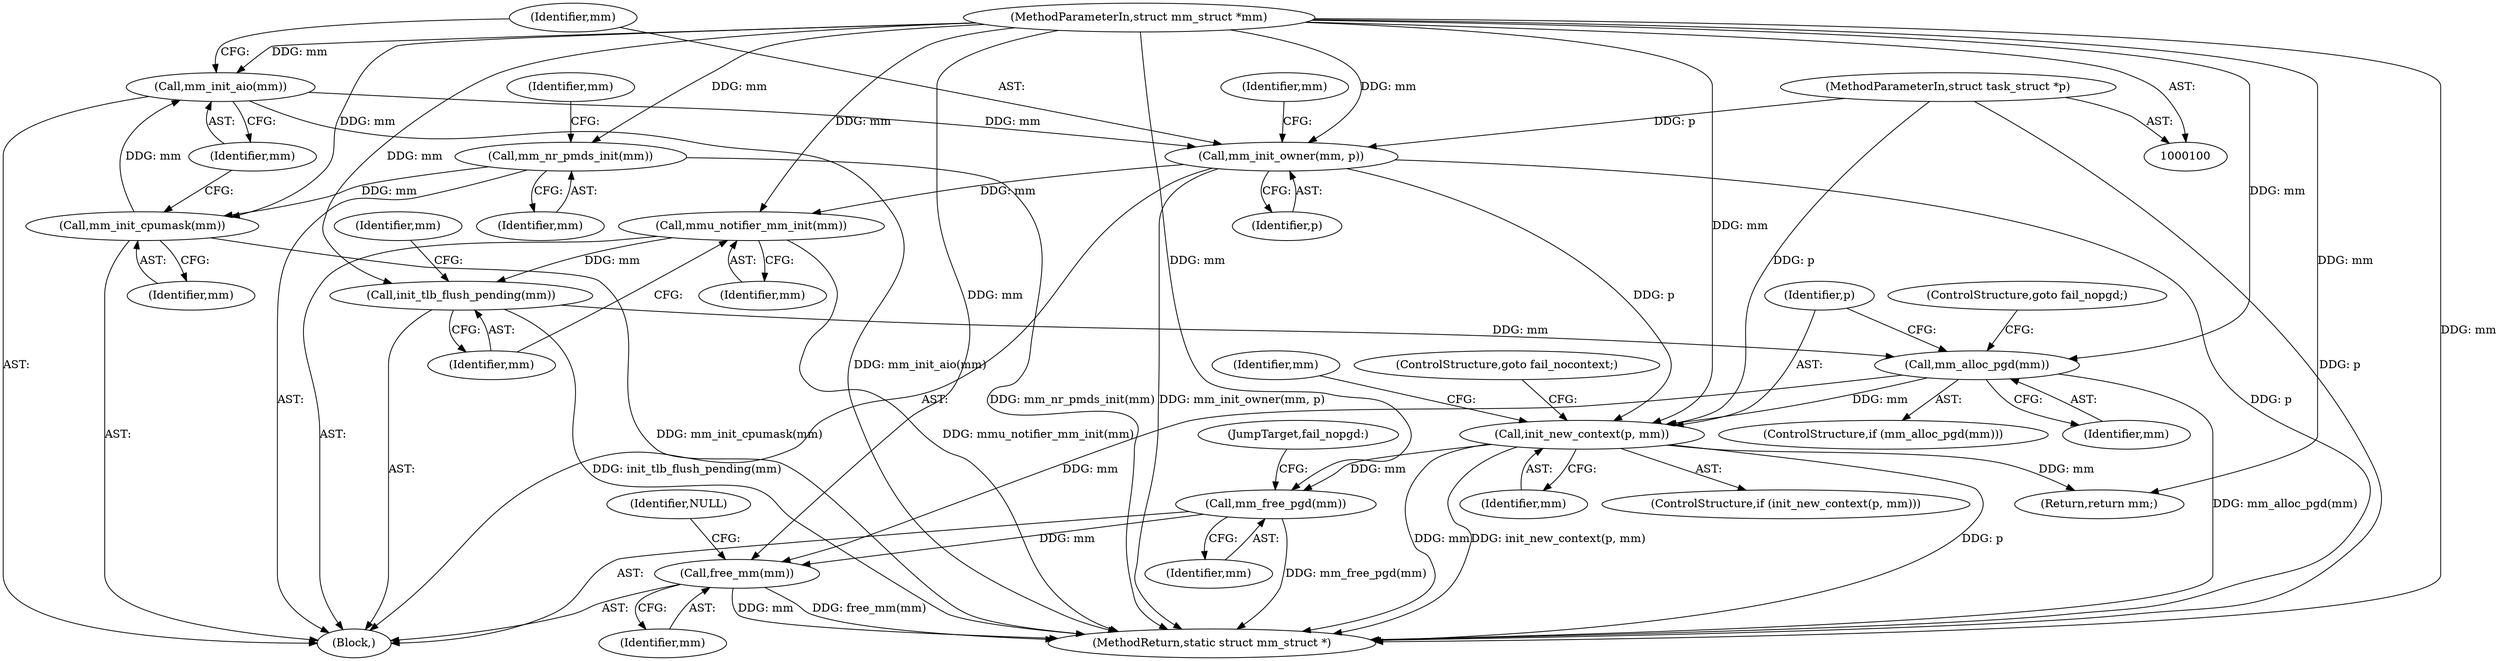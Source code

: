 digraph "0_linux_2b7e8665b4ff51c034c55df3cff76518d1a9ee3a@API" {
"1000263" [label="(Call,mm_free_pgd(mm))"];
"1000250" [label="(Call,init_new_context(p, mm))"];
"1000189" [label="(Call,mm_init_owner(mm, p))"];
"1000187" [label="(Call,mm_init_aio(mm))"];
"1000185" [label="(Call,mm_init_cpumask(mm))"];
"1000153" [label="(Call,mm_nr_pmds_init(mm))"];
"1000101" [label="(MethodParameterIn,struct mm_struct *mm)"];
"1000102" [label="(MethodParameterIn,struct task_struct *p)"];
"1000246" [label="(Call,mm_alloc_pgd(mm))"];
"1000199" [label="(Call,init_tlb_flush_pending(mm))"];
"1000197" [label="(Call,mmu_notifier_mm_init(mm))"];
"1000266" [label="(Call,free_mm(mm))"];
"1000260" [label="(Return,return mm;)"];
"1000265" [label="(JumpTarget,fail_nopgd:)"];
"1000251" [label="(Identifier,p)"];
"1000256" [label="(Identifier,mm)"];
"1000249" [label="(ControlStructure,if (init_new_context(p, mm)))"];
"1000198" [label="(Identifier,mm)"];
"1000263" [label="(Call,mm_free_pgd(mm))"];
"1000199" [label="(Call,init_tlb_flush_pending(mm))"];
"1000185" [label="(Call,mm_init_cpumask(mm))"];
"1000186" [label="(Identifier,mm)"];
"1000197" [label="(Call,mmu_notifier_mm_init(mm))"];
"1000104" [label="(Block,)"];
"1000248" [label="(ControlStructure,goto fail_nopgd;)"];
"1000190" [label="(Identifier,mm)"];
"1000194" [label="(Identifier,mm)"];
"1000153" [label="(Call,mm_nr_pmds_init(mm))"];
"1000154" [label="(Identifier,mm)"];
"1000188" [label="(Identifier,mm)"];
"1000270" [label="(MethodReturn,static struct mm_struct *)"];
"1000252" [label="(Identifier,mm)"];
"1000200" [label="(Identifier,mm)"];
"1000203" [label="(Identifier,mm)"];
"1000269" [label="(Identifier,NULL)"];
"1000189" [label="(Call,mm_init_owner(mm, p))"];
"1000246" [label="(Call,mm_alloc_pgd(mm))"];
"1000267" [label="(Identifier,mm)"];
"1000157" [label="(Identifier,mm)"];
"1000101" [label="(MethodParameterIn,struct mm_struct *mm)"];
"1000102" [label="(MethodParameterIn,struct task_struct *p)"];
"1000247" [label="(Identifier,mm)"];
"1000191" [label="(Identifier,p)"];
"1000250" [label="(Call,init_new_context(p, mm))"];
"1000253" [label="(ControlStructure,goto fail_nocontext;)"];
"1000264" [label="(Identifier,mm)"];
"1000266" [label="(Call,free_mm(mm))"];
"1000187" [label="(Call,mm_init_aio(mm))"];
"1000245" [label="(ControlStructure,if (mm_alloc_pgd(mm)))"];
"1000263" -> "1000104"  [label="AST: "];
"1000263" -> "1000264"  [label="CFG: "];
"1000264" -> "1000263"  [label="AST: "];
"1000265" -> "1000263"  [label="CFG: "];
"1000263" -> "1000270"  [label="DDG: mm_free_pgd(mm)"];
"1000250" -> "1000263"  [label="DDG: mm"];
"1000101" -> "1000263"  [label="DDG: mm"];
"1000263" -> "1000266"  [label="DDG: mm"];
"1000250" -> "1000249"  [label="AST: "];
"1000250" -> "1000252"  [label="CFG: "];
"1000251" -> "1000250"  [label="AST: "];
"1000252" -> "1000250"  [label="AST: "];
"1000253" -> "1000250"  [label="CFG: "];
"1000256" -> "1000250"  [label="CFG: "];
"1000250" -> "1000270"  [label="DDG: p"];
"1000250" -> "1000270"  [label="DDG: mm"];
"1000250" -> "1000270"  [label="DDG: init_new_context(p, mm)"];
"1000189" -> "1000250"  [label="DDG: p"];
"1000102" -> "1000250"  [label="DDG: p"];
"1000246" -> "1000250"  [label="DDG: mm"];
"1000101" -> "1000250"  [label="DDG: mm"];
"1000250" -> "1000260"  [label="DDG: mm"];
"1000189" -> "1000104"  [label="AST: "];
"1000189" -> "1000191"  [label="CFG: "];
"1000190" -> "1000189"  [label="AST: "];
"1000191" -> "1000189"  [label="AST: "];
"1000194" -> "1000189"  [label="CFG: "];
"1000189" -> "1000270"  [label="DDG: mm_init_owner(mm, p)"];
"1000189" -> "1000270"  [label="DDG: p"];
"1000187" -> "1000189"  [label="DDG: mm"];
"1000101" -> "1000189"  [label="DDG: mm"];
"1000102" -> "1000189"  [label="DDG: p"];
"1000189" -> "1000197"  [label="DDG: mm"];
"1000187" -> "1000104"  [label="AST: "];
"1000187" -> "1000188"  [label="CFG: "];
"1000188" -> "1000187"  [label="AST: "];
"1000190" -> "1000187"  [label="CFG: "];
"1000187" -> "1000270"  [label="DDG: mm_init_aio(mm)"];
"1000185" -> "1000187"  [label="DDG: mm"];
"1000101" -> "1000187"  [label="DDG: mm"];
"1000185" -> "1000104"  [label="AST: "];
"1000185" -> "1000186"  [label="CFG: "];
"1000186" -> "1000185"  [label="AST: "];
"1000188" -> "1000185"  [label="CFG: "];
"1000185" -> "1000270"  [label="DDG: mm_init_cpumask(mm)"];
"1000153" -> "1000185"  [label="DDG: mm"];
"1000101" -> "1000185"  [label="DDG: mm"];
"1000153" -> "1000104"  [label="AST: "];
"1000153" -> "1000154"  [label="CFG: "];
"1000154" -> "1000153"  [label="AST: "];
"1000157" -> "1000153"  [label="CFG: "];
"1000153" -> "1000270"  [label="DDG: mm_nr_pmds_init(mm)"];
"1000101" -> "1000153"  [label="DDG: mm"];
"1000101" -> "1000100"  [label="AST: "];
"1000101" -> "1000270"  [label="DDG: mm"];
"1000101" -> "1000197"  [label="DDG: mm"];
"1000101" -> "1000199"  [label="DDG: mm"];
"1000101" -> "1000246"  [label="DDG: mm"];
"1000101" -> "1000260"  [label="DDG: mm"];
"1000101" -> "1000266"  [label="DDG: mm"];
"1000102" -> "1000100"  [label="AST: "];
"1000102" -> "1000270"  [label="DDG: p"];
"1000246" -> "1000245"  [label="AST: "];
"1000246" -> "1000247"  [label="CFG: "];
"1000247" -> "1000246"  [label="AST: "];
"1000248" -> "1000246"  [label="CFG: "];
"1000251" -> "1000246"  [label="CFG: "];
"1000246" -> "1000270"  [label="DDG: mm_alloc_pgd(mm)"];
"1000199" -> "1000246"  [label="DDG: mm"];
"1000246" -> "1000266"  [label="DDG: mm"];
"1000199" -> "1000104"  [label="AST: "];
"1000199" -> "1000200"  [label="CFG: "];
"1000200" -> "1000199"  [label="AST: "];
"1000203" -> "1000199"  [label="CFG: "];
"1000199" -> "1000270"  [label="DDG: init_tlb_flush_pending(mm)"];
"1000197" -> "1000199"  [label="DDG: mm"];
"1000197" -> "1000104"  [label="AST: "];
"1000197" -> "1000198"  [label="CFG: "];
"1000198" -> "1000197"  [label="AST: "];
"1000200" -> "1000197"  [label="CFG: "];
"1000197" -> "1000270"  [label="DDG: mmu_notifier_mm_init(mm)"];
"1000266" -> "1000104"  [label="AST: "];
"1000266" -> "1000267"  [label="CFG: "];
"1000267" -> "1000266"  [label="AST: "];
"1000269" -> "1000266"  [label="CFG: "];
"1000266" -> "1000270"  [label="DDG: mm"];
"1000266" -> "1000270"  [label="DDG: free_mm(mm)"];
}
